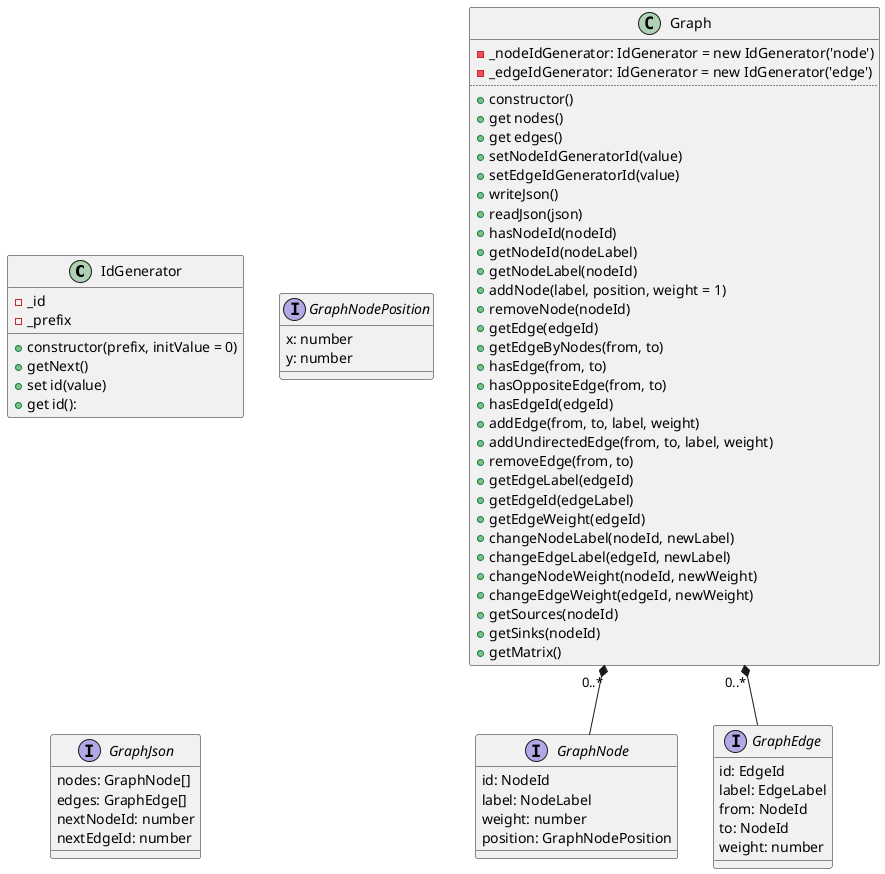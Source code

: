 @startuml

class IdGenerator {
    -_id
    -_prefix
    +constructor(prefix, initValue = 0)
    +getNext()
    +set id(value)
    +get id():
}

interface GraphNodePosition {
    x: number
    y: number
}

interface GraphNode {
  id: NodeId
  label: NodeLabel
  weight: number
  position: GraphNodePosition
}

interface GraphEdge {
  id: EdgeId
  label: EdgeLabel
  from: NodeId
  to: NodeId
  weight: number
}

interface GraphJson {
  nodes: GraphNode[]
  edges: GraphEdge[]
  nextNodeId: number
  nextEdgeId: number
}

class Graph {
  - _nodeIdGenerator: IdGenerator = new IdGenerator('node')
  - _edgeIdGenerator: IdGenerator = new IdGenerator('edge')
  ..
  +constructor()
  + get nodes()
  + get edges()
  + setNodeIdGeneratorId(value)
  + setEdgeIdGeneratorId(value)
  + writeJson()
  + readJson(json)
  + hasNodeId(nodeId)
  + getNodeId(nodeLabel)
  + getNodeLabel(nodeId)
  + addNode(label, position, weight = 1)
  + removeNode(nodeId)
  + getEdge(edgeId)
  + getEdgeByNodes(from, to)
  + hasEdge(from, to)
  + hasOppositeEdge(from, to)
  + hasEdgeId(edgeId)
  + addEdge(from, to, label, weight)
  + addUndirectedEdge(from, to, label, weight)
  + removeEdge(from, to)
  + getEdgeLabel(edgeId)
  + getEdgeId(edgeLabel)
  + getEdgeWeight(edgeId)
  + changeNodeLabel(nodeId, newLabel)
  + changeEdgeLabel(edgeId, newLabel)
  + changeNodeWeight(nodeId, newWeight)
  + changeEdgeWeight(edgeId, newWeight)
  + getSources(nodeId)
  + getSinks(nodeId)
  + getMatrix()
}

Graph "0..*" *-- GraphNode
Graph "0..*" *-- GraphEdge

@enduml
